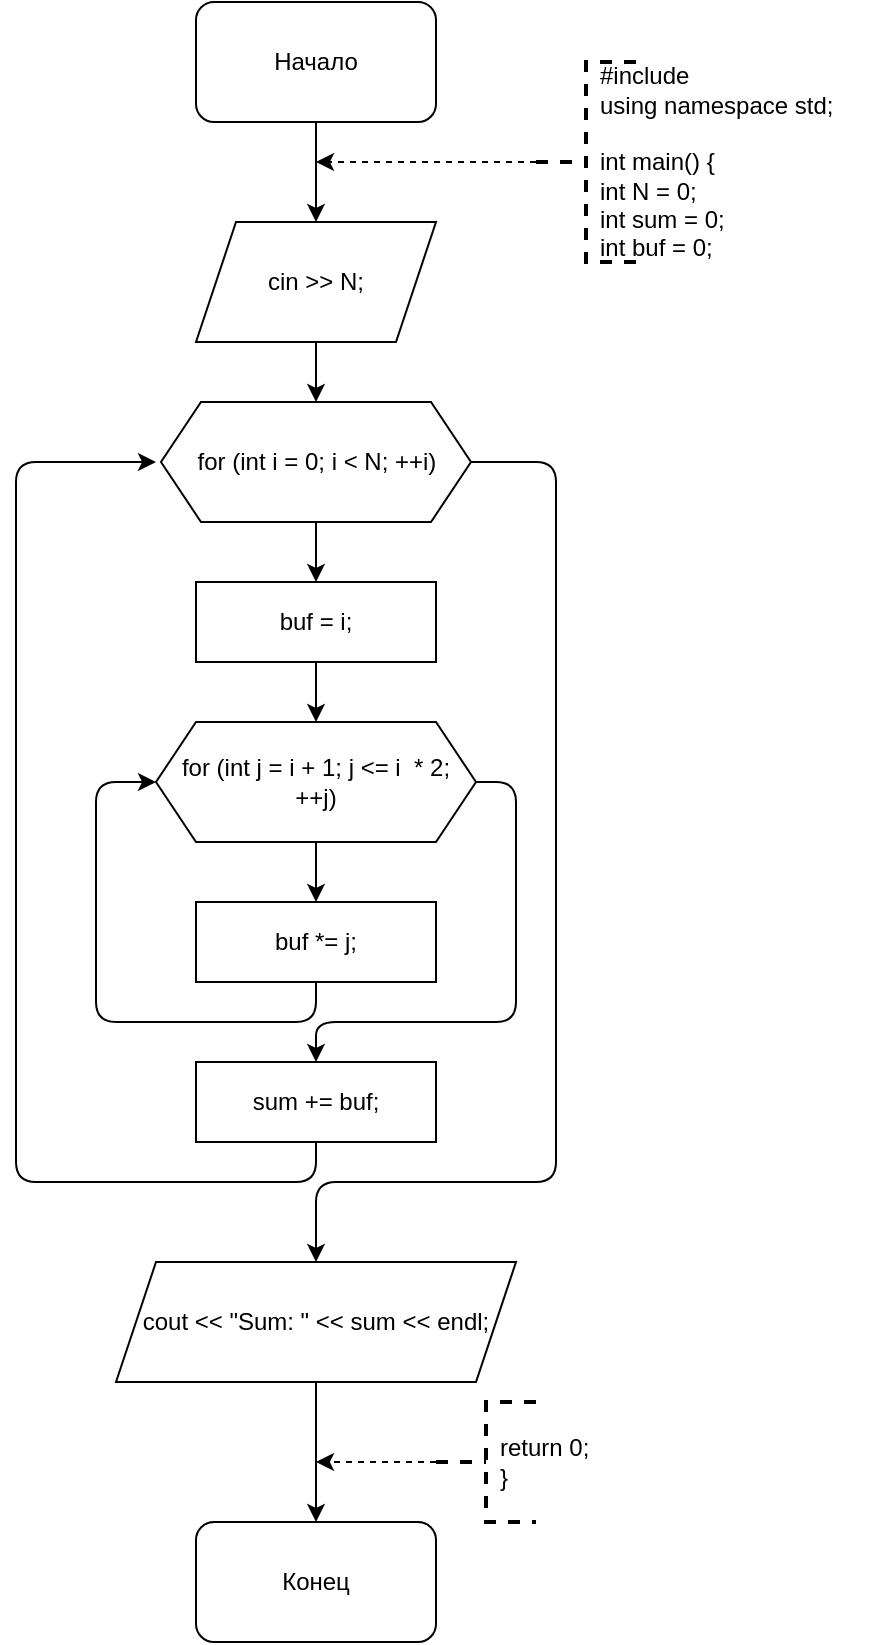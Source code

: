 <mxfile version="13.9.9" type="device"><diagram id="ea_isfNQuGP-uHLoHFMa" name="Страница 1"><mxGraphModel dx="1024" dy="592" grid="1" gridSize="10" guides="1" tooltips="1" connect="1" arrows="1" fold="1" page="1" pageScale="1" pageWidth="827" pageHeight="1169" math="0" shadow="0"><root><mxCell id="0"/><mxCell id="1" parent="0"/><mxCell id="nzurrdvp8gddzoOJEwjL-9" style="edgeStyle=orthogonalEdgeStyle;rounded=0;orthogonalLoop=1;jettySize=auto;html=1;entryX=0.5;entryY=0;entryDx=0;entryDy=0;" edge="1" parent="1" source="nzurrdvp8gddzoOJEwjL-1" target="nzurrdvp8gddzoOJEwjL-2"><mxGeometry relative="1" as="geometry"/></mxCell><mxCell id="nzurrdvp8gddzoOJEwjL-1" value="Начало" style="rounded=1;whiteSpace=wrap;html=1;" vertex="1" parent="1"><mxGeometry x="340" y="10" width="120" height="60" as="geometry"/></mxCell><mxCell id="nzurrdvp8gddzoOJEwjL-10" style="edgeStyle=orthogonalEdgeStyle;rounded=0;orthogonalLoop=1;jettySize=auto;html=1;entryX=0.5;entryY=0;entryDx=0;entryDy=0;" edge="1" parent="1" source="nzurrdvp8gddzoOJEwjL-2" target="nzurrdvp8gddzoOJEwjL-3"><mxGeometry relative="1" as="geometry"/></mxCell><mxCell id="nzurrdvp8gddzoOJEwjL-2" value="cin &amp;gt;&amp;gt; N;" style="shape=parallelogram;perimeter=parallelogramPerimeter;whiteSpace=wrap;html=1;fixedSize=1;" vertex="1" parent="1"><mxGeometry x="340" y="120" width="120" height="60" as="geometry"/></mxCell><mxCell id="nzurrdvp8gddzoOJEwjL-11" style="edgeStyle=orthogonalEdgeStyle;rounded=0;orthogonalLoop=1;jettySize=auto;html=1;entryX=0.5;entryY=0;entryDx=0;entryDy=0;" edge="1" parent="1" source="nzurrdvp8gddzoOJEwjL-3" target="nzurrdvp8gddzoOJEwjL-4"><mxGeometry relative="1" as="geometry"/></mxCell><mxCell id="nzurrdvp8gddzoOJEwjL-3" value="for (int i = 0; i &amp;lt; N; ++i)" style="shape=hexagon;perimeter=hexagonPerimeter2;whiteSpace=wrap;html=1;fixedSize=1;" vertex="1" parent="1"><mxGeometry x="322.5" y="210" width="155" height="60" as="geometry"/></mxCell><mxCell id="nzurrdvp8gddzoOJEwjL-12" style="edgeStyle=orthogonalEdgeStyle;rounded=0;orthogonalLoop=1;jettySize=auto;html=1;entryX=0.5;entryY=0;entryDx=0;entryDy=0;" edge="1" parent="1" source="nzurrdvp8gddzoOJEwjL-4" target="nzurrdvp8gddzoOJEwjL-5"><mxGeometry relative="1" as="geometry"/></mxCell><mxCell id="nzurrdvp8gddzoOJEwjL-4" value="buf = i;" style="rounded=0;whiteSpace=wrap;html=1;" vertex="1" parent="1"><mxGeometry x="340" y="300" width="120" height="40" as="geometry"/></mxCell><mxCell id="nzurrdvp8gddzoOJEwjL-13" style="edgeStyle=orthogonalEdgeStyle;rounded=0;orthogonalLoop=1;jettySize=auto;html=1;entryX=0.5;entryY=0;entryDx=0;entryDy=0;" edge="1" parent="1" source="nzurrdvp8gddzoOJEwjL-5" target="nzurrdvp8gddzoOJEwjL-6"><mxGeometry relative="1" as="geometry"/></mxCell><mxCell id="nzurrdvp8gddzoOJEwjL-5" value="for (int j = i + 1; j &amp;lt;= i&amp;nbsp; * 2; ++j)" style="shape=hexagon;perimeter=hexagonPerimeter2;whiteSpace=wrap;html=1;fixedSize=1;" vertex="1" parent="1"><mxGeometry x="320" y="370" width="160" height="60" as="geometry"/></mxCell><mxCell id="nzurrdvp8gddzoOJEwjL-6" value="buf *= j;" style="rounded=0;whiteSpace=wrap;html=1;" vertex="1" parent="1"><mxGeometry x="340" y="460" width="120" height="40" as="geometry"/></mxCell><mxCell id="nzurrdvp8gddzoOJEwjL-7" value="sum += buf;" style="rounded=0;whiteSpace=wrap;html=1;" vertex="1" parent="1"><mxGeometry x="340" y="540" width="120" height="40" as="geometry"/></mxCell><mxCell id="nzurrdvp8gddzoOJEwjL-19" style="edgeStyle=orthogonalEdgeStyle;rounded=0;orthogonalLoop=1;jettySize=auto;html=1;entryX=0.5;entryY=0;entryDx=0;entryDy=0;" edge="1" parent="1" source="nzurrdvp8gddzoOJEwjL-8" target="nzurrdvp8gddzoOJEwjL-18"><mxGeometry relative="1" as="geometry"/></mxCell><mxCell id="nzurrdvp8gddzoOJEwjL-8" value="cout &amp;lt;&amp;lt; &quot;Sum: &quot; &amp;lt;&amp;lt; sum &amp;lt;&amp;lt; endl;" style="shape=parallelogram;perimeter=parallelogramPerimeter;whiteSpace=wrap;html=1;fixedSize=1;" vertex="1" parent="1"><mxGeometry x="300" y="640" width="200" height="60" as="geometry"/></mxCell><mxCell id="nzurrdvp8gddzoOJEwjL-14" value="" style="endArrow=classic;html=1;exitX=0.5;exitY=1;exitDx=0;exitDy=0;entryX=0;entryY=0.5;entryDx=0;entryDy=0;" edge="1" parent="1" source="nzurrdvp8gddzoOJEwjL-6" target="nzurrdvp8gddzoOJEwjL-5"><mxGeometry width="50" height="50" relative="1" as="geometry"><mxPoint x="390" y="620" as="sourcePoint"/><mxPoint x="440" y="570" as="targetPoint"/><Array as="points"><mxPoint x="400" y="520"/><mxPoint x="290" y="520"/><mxPoint x="290" y="480"/><mxPoint x="290" y="400"/></Array></mxGeometry></mxCell><mxCell id="nzurrdvp8gddzoOJEwjL-15" value="" style="endArrow=classic;html=1;exitX=1;exitY=0.5;exitDx=0;exitDy=0;entryX=0.5;entryY=0;entryDx=0;entryDy=0;" edge="1" parent="1" source="nzurrdvp8gddzoOJEwjL-5" target="nzurrdvp8gddzoOJEwjL-7"><mxGeometry width="50" height="50" relative="1" as="geometry"><mxPoint x="390" y="620" as="sourcePoint"/><mxPoint x="440" y="570" as="targetPoint"/><Array as="points"><mxPoint x="500" y="400"/><mxPoint x="500" y="520"/><mxPoint x="400" y="520"/></Array></mxGeometry></mxCell><mxCell id="nzurrdvp8gddzoOJEwjL-16" value="" style="endArrow=classic;html=1;exitX=0.5;exitY=1;exitDx=0;exitDy=0;" edge="1" parent="1" source="nzurrdvp8gddzoOJEwjL-7"><mxGeometry width="50" height="50" relative="1" as="geometry"><mxPoint x="390" y="520" as="sourcePoint"/><mxPoint x="320" y="240" as="targetPoint"/><Array as="points"><mxPoint x="400" y="600"/><mxPoint x="250" y="600"/><mxPoint x="250" y="240"/></Array></mxGeometry></mxCell><mxCell id="nzurrdvp8gddzoOJEwjL-17" value="" style="endArrow=classic;html=1;exitX=1;exitY=0.5;exitDx=0;exitDy=0;entryX=0.5;entryY=0;entryDx=0;entryDy=0;" edge="1" parent="1" source="nzurrdvp8gddzoOJEwjL-3" target="nzurrdvp8gddzoOJEwjL-8"><mxGeometry width="50" height="50" relative="1" as="geometry"><mxPoint x="390" y="520" as="sourcePoint"/><mxPoint x="440" y="470" as="targetPoint"/><Array as="points"><mxPoint x="520" y="240"/><mxPoint x="520" y="600"/><mxPoint x="400" y="600"/></Array></mxGeometry></mxCell><mxCell id="nzurrdvp8gddzoOJEwjL-18" value="Конец" style="rounded=1;whiteSpace=wrap;html=1;" vertex="1" parent="1"><mxGeometry x="340" y="770" width="120" height="60" as="geometry"/></mxCell><mxCell id="nzurrdvp8gddzoOJEwjL-21" style="edgeStyle=orthogonalEdgeStyle;rounded=0;orthogonalLoop=1;jettySize=auto;html=1;dashed=1;" edge="1" parent="1" source="nzurrdvp8gddzoOJEwjL-20"><mxGeometry relative="1" as="geometry"><mxPoint x="400" y="90" as="targetPoint"/></mxGeometry></mxCell><mxCell id="nzurrdvp8gddzoOJEwjL-20" value="" style="strokeWidth=2;html=1;shape=mxgraph.flowchart.annotation_2;align=left;labelPosition=right;pointerEvents=1;dashed=1;" vertex="1" parent="1"><mxGeometry x="510" y="40" width="50" height="100" as="geometry"/></mxCell><mxCell id="nzurrdvp8gddzoOJEwjL-22" value="#include&amp;nbsp;&lt;br&gt;using namespace std;&lt;br&gt;&lt;br&gt;int main() {&lt;br&gt;int N = 0;&lt;br&gt;int sum = 0;&lt;br&gt;int buf = 0;" style="text;html=1;strokeColor=none;fillColor=none;align=left;verticalAlign=middle;whiteSpace=wrap;rounded=0;dashed=1;" vertex="1" parent="1"><mxGeometry x="540" y="45" width="140" height="90" as="geometry"/></mxCell><mxCell id="nzurrdvp8gddzoOJEwjL-24" style="edgeStyle=orthogonalEdgeStyle;rounded=0;orthogonalLoop=1;jettySize=auto;html=1;dashed=1;" edge="1" parent="1" source="nzurrdvp8gddzoOJEwjL-23"><mxGeometry relative="1" as="geometry"><mxPoint x="400" y="740" as="targetPoint"/></mxGeometry></mxCell><mxCell id="nzurrdvp8gddzoOJEwjL-23" value="" style="strokeWidth=2;html=1;shape=mxgraph.flowchart.annotation_2;align=left;labelPosition=right;pointerEvents=1;dashed=1;" vertex="1" parent="1"><mxGeometry x="460" y="710" width="50" height="60" as="geometry"/></mxCell><mxCell id="nzurrdvp8gddzoOJEwjL-25" value="return 0;&lt;br&gt;}" style="text;html=1;strokeColor=none;fillColor=none;align=left;verticalAlign=middle;whiteSpace=wrap;rounded=0;dashed=1;" vertex="1" parent="1"><mxGeometry x="490" y="720" width="80" height="40" as="geometry"/></mxCell></root></mxGraphModel></diagram></mxfile>